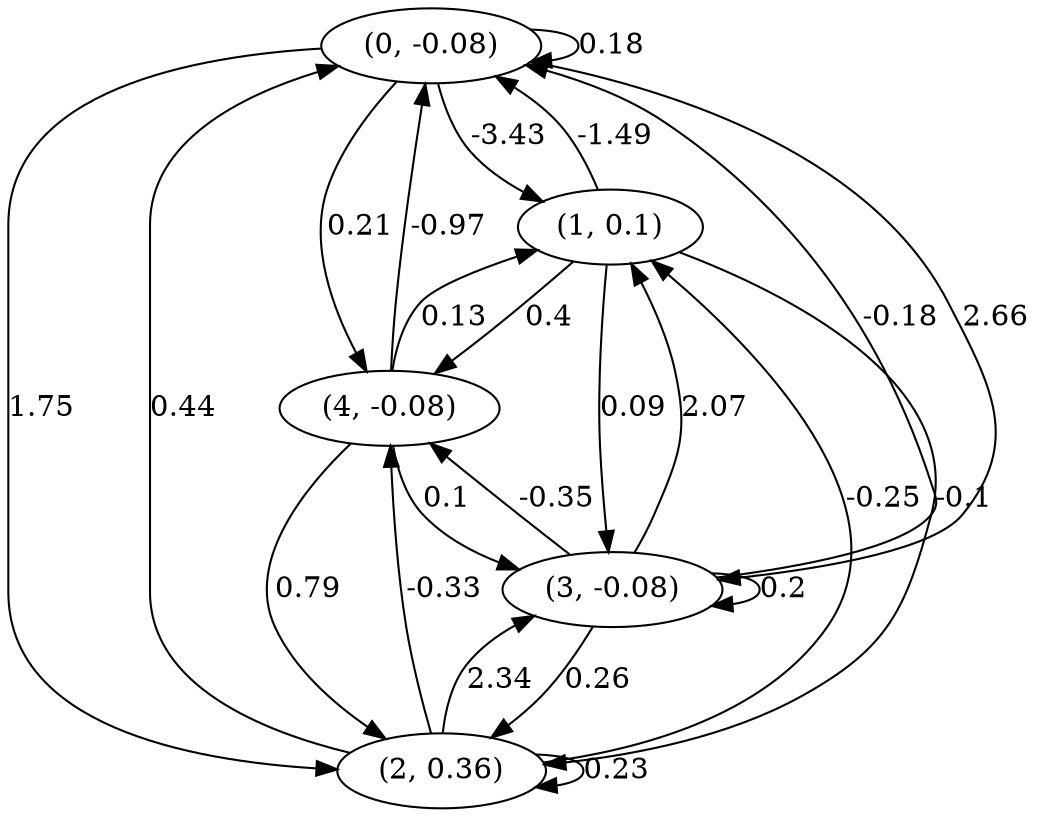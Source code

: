 digraph {
    0 [ label = "(0, -0.08)" ]
    1 [ label = "(1, 0.1)" ]
    2 [ label = "(2, 0.36)" ]
    3 [ label = "(3, -0.08)" ]
    4 [ label = "(4, -0.08)" ]
    0 -> 0 [ label = "0.18" ]
    2 -> 2 [ label = "0.23" ]
    3 -> 3 [ label = "0.2" ]
    1 -> 0 [ label = "-1.49" ]
    2 -> 0 [ label = "0.44" ]
    3 -> 0 [ label = "-0.18" ]
    4 -> 0 [ label = "-0.97" ]
    0 -> 1 [ label = "-3.43" ]
    2 -> 1 [ label = "-0.25" ]
    3 -> 1 [ label = "2.07" ]
    4 -> 1 [ label = "0.13" ]
    0 -> 2 [ label = "1.75" ]
    1 -> 2 [ label = "-0.1" ]
    3 -> 2 [ label = "0.26" ]
    4 -> 2 [ label = "0.79" ]
    0 -> 3 [ label = "2.66" ]
    1 -> 3 [ label = "0.09" ]
    2 -> 3 [ label = "2.34" ]
    4 -> 3 [ label = "0.1" ]
    0 -> 4 [ label = "0.21" ]
    1 -> 4 [ label = "0.4" ]
    2 -> 4 [ label = "-0.33" ]
    3 -> 4 [ label = "-0.35" ]
}


